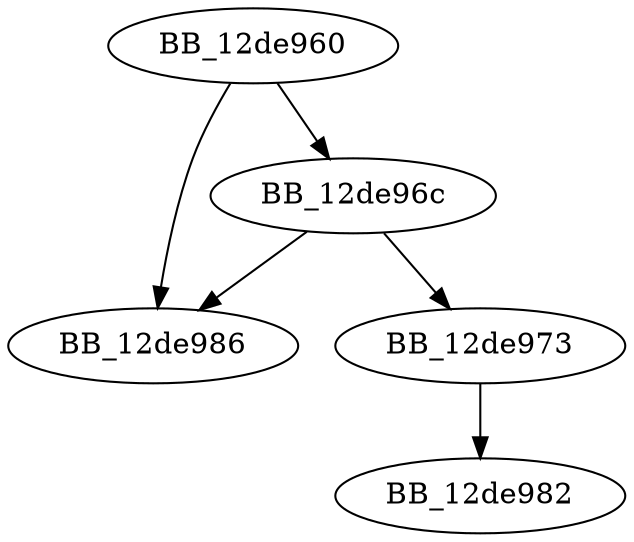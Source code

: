 DiGraph sub_12DE960{
BB_12de960->BB_12de96c
BB_12de960->BB_12de986
BB_12de96c->BB_12de973
BB_12de96c->BB_12de986
BB_12de973->BB_12de982
}
